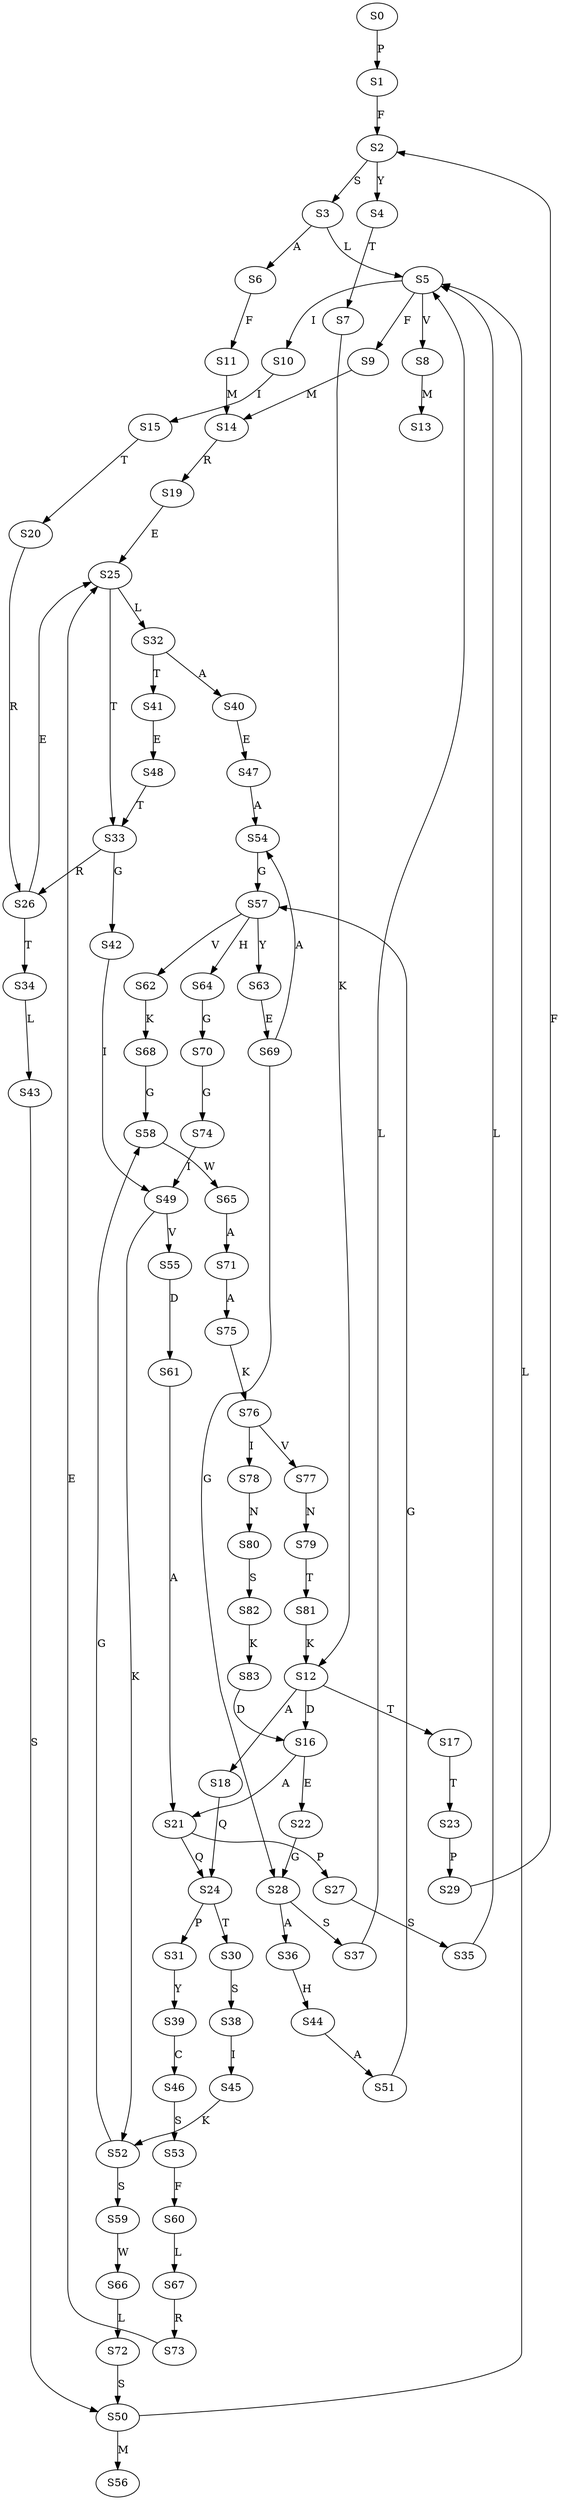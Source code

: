 strict digraph  {
	S0 -> S1 [ label = P ];
	S1 -> S2 [ label = F ];
	S2 -> S3 [ label = S ];
	S2 -> S4 [ label = Y ];
	S3 -> S5 [ label = L ];
	S3 -> S6 [ label = A ];
	S4 -> S7 [ label = T ];
	S5 -> S8 [ label = V ];
	S5 -> S9 [ label = F ];
	S5 -> S10 [ label = I ];
	S6 -> S11 [ label = F ];
	S7 -> S12 [ label = K ];
	S8 -> S13 [ label = M ];
	S9 -> S14 [ label = M ];
	S10 -> S15 [ label = I ];
	S11 -> S14 [ label = M ];
	S12 -> S16 [ label = D ];
	S12 -> S17 [ label = T ];
	S12 -> S18 [ label = A ];
	S14 -> S19 [ label = R ];
	S15 -> S20 [ label = T ];
	S16 -> S21 [ label = A ];
	S16 -> S22 [ label = E ];
	S17 -> S23 [ label = T ];
	S18 -> S24 [ label = Q ];
	S19 -> S25 [ label = E ];
	S20 -> S26 [ label = R ];
	S21 -> S27 [ label = P ];
	S21 -> S24 [ label = Q ];
	S22 -> S28 [ label = G ];
	S23 -> S29 [ label = P ];
	S24 -> S30 [ label = T ];
	S24 -> S31 [ label = P ];
	S25 -> S32 [ label = L ];
	S25 -> S33 [ label = T ];
	S26 -> S34 [ label = T ];
	S26 -> S25 [ label = E ];
	S27 -> S35 [ label = S ];
	S28 -> S36 [ label = A ];
	S28 -> S37 [ label = S ];
	S29 -> S2 [ label = F ];
	S30 -> S38 [ label = S ];
	S31 -> S39 [ label = Y ];
	S32 -> S40 [ label = A ];
	S32 -> S41 [ label = T ];
	S33 -> S26 [ label = R ];
	S33 -> S42 [ label = G ];
	S34 -> S43 [ label = L ];
	S35 -> S5 [ label = L ];
	S36 -> S44 [ label = H ];
	S37 -> S5 [ label = L ];
	S38 -> S45 [ label = I ];
	S39 -> S46 [ label = C ];
	S40 -> S47 [ label = E ];
	S41 -> S48 [ label = E ];
	S42 -> S49 [ label = I ];
	S43 -> S50 [ label = S ];
	S44 -> S51 [ label = A ];
	S45 -> S52 [ label = K ];
	S46 -> S53 [ label = S ];
	S47 -> S54 [ label = A ];
	S48 -> S33 [ label = T ];
	S49 -> S52 [ label = K ];
	S49 -> S55 [ label = V ];
	S50 -> S56 [ label = M ];
	S50 -> S5 [ label = L ];
	S51 -> S57 [ label = G ];
	S52 -> S58 [ label = G ];
	S52 -> S59 [ label = S ];
	S53 -> S60 [ label = F ];
	S54 -> S57 [ label = G ];
	S55 -> S61 [ label = D ];
	S57 -> S62 [ label = V ];
	S57 -> S63 [ label = Y ];
	S57 -> S64 [ label = H ];
	S58 -> S65 [ label = W ];
	S59 -> S66 [ label = W ];
	S60 -> S67 [ label = L ];
	S61 -> S21 [ label = A ];
	S62 -> S68 [ label = K ];
	S63 -> S69 [ label = E ];
	S64 -> S70 [ label = G ];
	S65 -> S71 [ label = A ];
	S66 -> S72 [ label = L ];
	S67 -> S73 [ label = R ];
	S68 -> S58 [ label = G ];
	S69 -> S28 [ label = G ];
	S69 -> S54 [ label = A ];
	S70 -> S74 [ label = G ];
	S71 -> S75 [ label = A ];
	S72 -> S50 [ label = S ];
	S73 -> S25 [ label = E ];
	S74 -> S49 [ label = I ];
	S75 -> S76 [ label = K ];
	S76 -> S77 [ label = V ];
	S76 -> S78 [ label = I ];
	S77 -> S79 [ label = N ];
	S78 -> S80 [ label = N ];
	S79 -> S81 [ label = T ];
	S80 -> S82 [ label = S ];
	S81 -> S12 [ label = K ];
	S82 -> S83 [ label = K ];
	S83 -> S16 [ label = D ];
}
